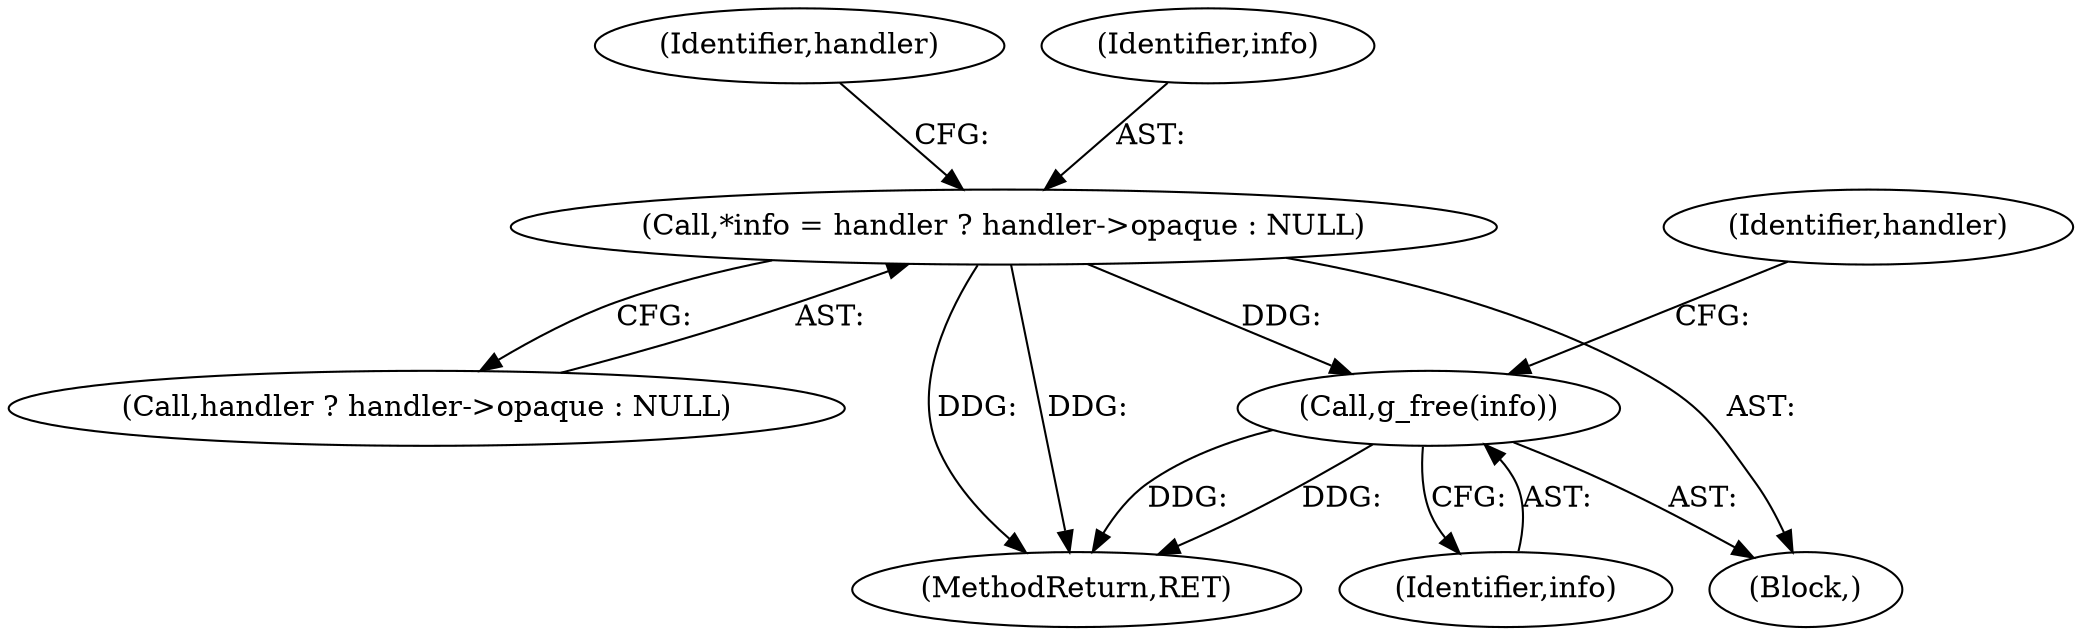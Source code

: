 digraph "0_tcmu-runner_bb80e9c7a798f035768260ebdadffb6eb0786178_2@pointer" {
"1000112" [label="(Call,*info = handler ? handler->opaque : NULL)"];
"1000156" [label="(Call,g_free(info))"];
"1000156" [label="(Call,g_free(info))"];
"1000157" [label="(Identifier,info)"];
"1000122" [label="(Identifier,handler)"];
"1000159" [label="(Identifier,handler)"];
"1000114" [label="(Call,handler ? handler->opaque : NULL)"];
"1000112" [label="(Call,*info = handler ? handler->opaque : NULL)"];
"1000168" [label="(MethodReturn,RET)"];
"1000113" [label="(Identifier,info)"];
"1000105" [label="(Block,)"];
"1000112" -> "1000105"  [label="AST: "];
"1000112" -> "1000114"  [label="CFG: "];
"1000113" -> "1000112"  [label="AST: "];
"1000114" -> "1000112"  [label="AST: "];
"1000122" -> "1000112"  [label="CFG: "];
"1000112" -> "1000168"  [label="DDG: "];
"1000112" -> "1000168"  [label="DDG: "];
"1000112" -> "1000156"  [label="DDG: "];
"1000156" -> "1000105"  [label="AST: "];
"1000156" -> "1000157"  [label="CFG: "];
"1000157" -> "1000156"  [label="AST: "];
"1000159" -> "1000156"  [label="CFG: "];
"1000156" -> "1000168"  [label="DDG: "];
"1000156" -> "1000168"  [label="DDG: "];
}
